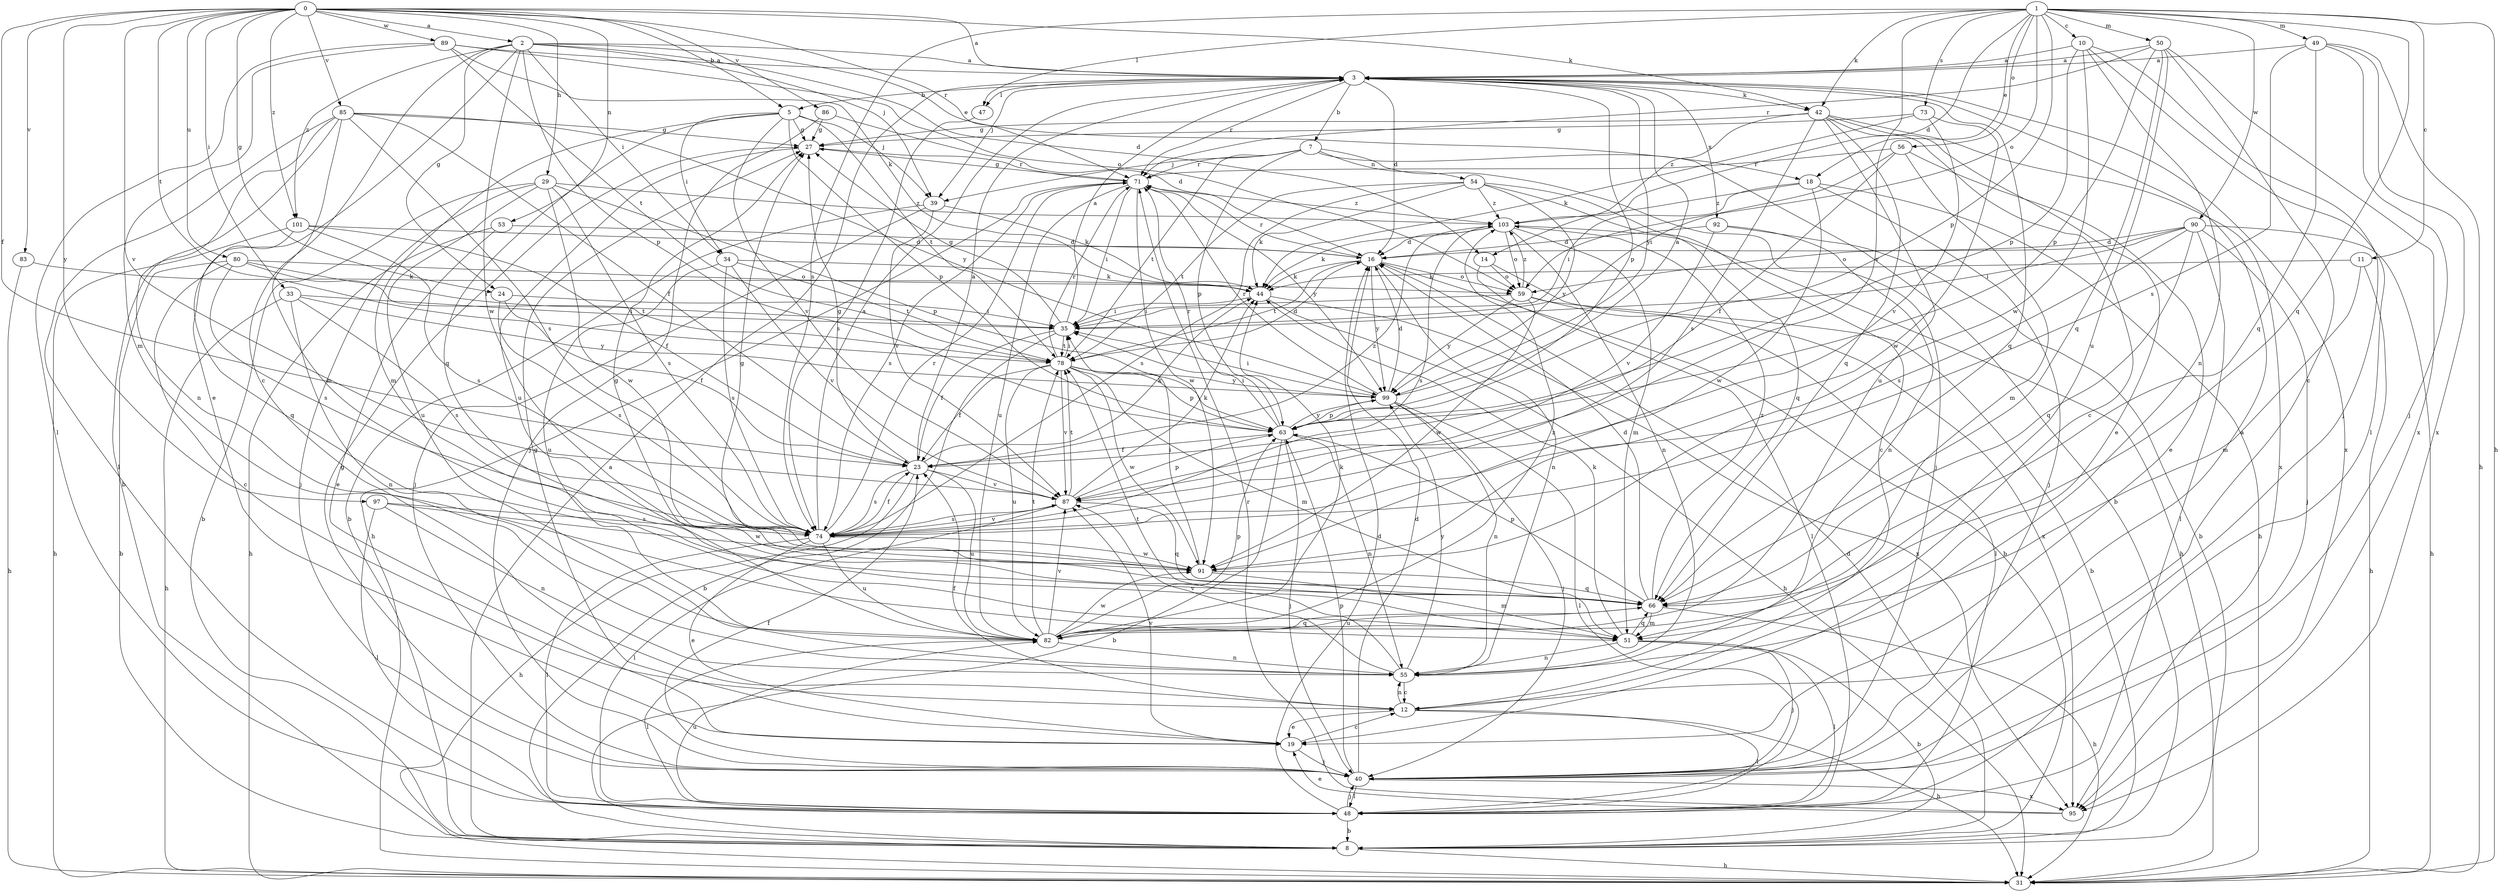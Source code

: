 strict digraph  {
0;
1;
2;
3;
5;
7;
8;
10;
11;
12;
14;
16;
18;
19;
23;
24;
27;
29;
31;
33;
34;
35;
39;
40;
42;
44;
47;
48;
49;
50;
51;
53;
54;
55;
56;
59;
63;
66;
71;
73;
74;
78;
80;
82;
83;
85;
86;
87;
89;
90;
91;
92;
95;
97;
99;
101;
103;
0 -> 2  [label=a];
0 -> 3  [label=a];
0 -> 5  [label=b];
0 -> 23  [label=f];
0 -> 24  [label=g];
0 -> 29  [label=h];
0 -> 33  [label=i];
0 -> 42  [label=k];
0 -> 53  [label=n];
0 -> 71  [label=r];
0 -> 78  [label=t];
0 -> 80  [label=u];
0 -> 83  [label=v];
0 -> 85  [label=v];
0 -> 86  [label=v];
0 -> 87  [label=v];
0 -> 89  [label=w];
0 -> 97  [label=y];
0 -> 101  [label=z];
1 -> 10  [label=c];
1 -> 11  [label=c];
1 -> 14  [label=d];
1 -> 18  [label=e];
1 -> 31  [label=h];
1 -> 42  [label=k];
1 -> 47  [label=l];
1 -> 49  [label=m];
1 -> 50  [label=m];
1 -> 56  [label=o];
1 -> 59  [label=o];
1 -> 63  [label=p];
1 -> 66  [label=q];
1 -> 73  [label=s];
1 -> 74  [label=s];
1 -> 87  [label=v];
1 -> 90  [label=w];
2 -> 3  [label=a];
2 -> 12  [label=c];
2 -> 14  [label=d];
2 -> 18  [label=e];
2 -> 19  [label=e];
2 -> 24  [label=g];
2 -> 34  [label=i];
2 -> 39  [label=j];
2 -> 63  [label=p];
2 -> 91  [label=w];
2 -> 101  [label=z];
3 -> 5  [label=b];
3 -> 7  [label=b];
3 -> 16  [label=d];
3 -> 39  [label=j];
3 -> 42  [label=k];
3 -> 47  [label=l];
3 -> 63  [label=p];
3 -> 66  [label=q];
3 -> 71  [label=r];
3 -> 92  [label=x];
3 -> 95  [label=x];
3 -> 99  [label=y];
5 -> 27  [label=g];
5 -> 34  [label=i];
5 -> 39  [label=j];
5 -> 51  [label=m];
5 -> 63  [label=p];
5 -> 66  [label=q];
5 -> 78  [label=t];
5 -> 87  [label=v];
7 -> 8  [label=b];
7 -> 39  [label=j];
7 -> 40  [label=j];
7 -> 54  [label=n];
7 -> 63  [label=p];
7 -> 71  [label=r];
7 -> 78  [label=t];
8 -> 3  [label=a];
8 -> 16  [label=d];
8 -> 31  [label=h];
10 -> 3  [label=a];
10 -> 40  [label=j];
10 -> 48  [label=l];
10 -> 55  [label=n];
10 -> 63  [label=p];
10 -> 91  [label=w];
11 -> 31  [label=h];
11 -> 44  [label=k];
11 -> 51  [label=m];
12 -> 19  [label=e];
12 -> 23  [label=f];
12 -> 31  [label=h];
12 -> 48  [label=l];
12 -> 55  [label=n];
14 -> 48  [label=l];
14 -> 59  [label=o];
14 -> 95  [label=x];
16 -> 8  [label=b];
16 -> 44  [label=k];
16 -> 55  [label=n];
16 -> 59  [label=o];
16 -> 71  [label=r];
16 -> 78  [label=t];
16 -> 99  [label=y];
18 -> 31  [label=h];
18 -> 35  [label=i];
18 -> 40  [label=j];
18 -> 91  [label=w];
18 -> 103  [label=z];
19 -> 12  [label=c];
19 -> 27  [label=g];
19 -> 40  [label=j];
19 -> 87  [label=v];
23 -> 3  [label=a];
23 -> 27  [label=g];
23 -> 31  [label=h];
23 -> 44  [label=k];
23 -> 74  [label=s];
23 -> 82  [label=u];
23 -> 87  [label=v];
23 -> 103  [label=z];
24 -> 23  [label=f];
24 -> 35  [label=i];
24 -> 74  [label=s];
27 -> 71  [label=r];
27 -> 82  [label=u];
29 -> 8  [label=b];
29 -> 40  [label=j];
29 -> 63  [label=p];
29 -> 74  [label=s];
29 -> 82  [label=u];
29 -> 91  [label=w];
29 -> 103  [label=z];
33 -> 31  [label=h];
33 -> 35  [label=i];
33 -> 55  [label=n];
33 -> 74  [label=s];
33 -> 99  [label=y];
34 -> 44  [label=k];
34 -> 74  [label=s];
34 -> 78  [label=t];
34 -> 82  [label=u];
34 -> 87  [label=v];
35 -> 3  [label=a];
35 -> 8  [label=b];
35 -> 23  [label=f];
35 -> 27  [label=g];
35 -> 78  [label=t];
39 -> 8  [label=b];
39 -> 40  [label=j];
39 -> 44  [label=k];
39 -> 87  [label=v];
40 -> 3  [label=a];
40 -> 16  [label=d];
40 -> 23  [label=f];
40 -> 27  [label=g];
40 -> 48  [label=l];
40 -> 63  [label=p];
40 -> 95  [label=x];
42 -> 12  [label=c];
42 -> 19  [label=e];
42 -> 27  [label=g];
42 -> 66  [label=q];
42 -> 74  [label=s];
42 -> 82  [label=u];
42 -> 95  [label=x];
42 -> 103  [label=z];
44 -> 31  [label=h];
44 -> 35  [label=i];
44 -> 95  [label=x];
47 -> 74  [label=s];
48 -> 8  [label=b];
48 -> 16  [label=d];
48 -> 40  [label=j];
48 -> 82  [label=u];
49 -> 3  [label=a];
49 -> 31  [label=h];
49 -> 40  [label=j];
49 -> 66  [label=q];
49 -> 74  [label=s];
49 -> 95  [label=x];
50 -> 3  [label=a];
50 -> 12  [label=c];
50 -> 63  [label=p];
50 -> 66  [label=q];
50 -> 71  [label=r];
50 -> 82  [label=u];
50 -> 95  [label=x];
51 -> 8  [label=b];
51 -> 40  [label=j];
51 -> 44  [label=k];
51 -> 48  [label=l];
51 -> 55  [label=n];
51 -> 66  [label=q];
53 -> 16  [label=d];
53 -> 19  [label=e];
53 -> 31  [label=h];
54 -> 12  [label=c];
54 -> 44  [label=k];
54 -> 66  [label=q];
54 -> 74  [label=s];
54 -> 78  [label=t];
54 -> 99  [label=y];
54 -> 103  [label=z];
55 -> 12  [label=c];
55 -> 78  [label=t];
55 -> 87  [label=v];
55 -> 99  [label=y];
56 -> 19  [label=e];
56 -> 23  [label=f];
56 -> 35  [label=i];
56 -> 51  [label=m];
56 -> 71  [label=r];
59 -> 8  [label=b];
59 -> 35  [label=i];
59 -> 48  [label=l];
59 -> 91  [label=w];
59 -> 99  [label=y];
59 -> 103  [label=z];
63 -> 8  [label=b];
63 -> 23  [label=f];
63 -> 35  [label=i];
63 -> 40  [label=j];
63 -> 55  [label=n];
63 -> 71  [label=r];
63 -> 99  [label=y];
66 -> 16  [label=d];
66 -> 27  [label=g];
66 -> 31  [label=h];
66 -> 51  [label=m];
66 -> 63  [label=p];
66 -> 82  [label=u];
66 -> 103  [label=z];
71 -> 27  [label=g];
71 -> 31  [label=h];
71 -> 35  [label=i];
71 -> 74  [label=s];
71 -> 82  [label=u];
71 -> 91  [label=w];
71 -> 99  [label=y];
71 -> 103  [label=z];
73 -> 27  [label=g];
73 -> 44  [label=k];
73 -> 87  [label=v];
73 -> 91  [label=w];
74 -> 3  [label=a];
74 -> 19  [label=e];
74 -> 23  [label=f];
74 -> 48  [label=l];
74 -> 71  [label=r];
74 -> 82  [label=u];
74 -> 87  [label=v];
74 -> 91  [label=w];
78 -> 16  [label=d];
78 -> 23  [label=f];
78 -> 35  [label=i];
78 -> 51  [label=m];
78 -> 63  [label=p];
78 -> 71  [label=r];
78 -> 82  [label=u];
78 -> 87  [label=v];
78 -> 91  [label=w];
78 -> 99  [label=y];
80 -> 8  [label=b];
80 -> 12  [label=c];
80 -> 35  [label=i];
80 -> 59  [label=o];
80 -> 74  [label=s];
80 -> 78  [label=t];
82 -> 44  [label=k];
82 -> 48  [label=l];
82 -> 55  [label=n];
82 -> 63  [label=p];
82 -> 66  [label=q];
82 -> 78  [label=t];
82 -> 87  [label=v];
82 -> 91  [label=w];
82 -> 103  [label=z];
83 -> 31  [label=h];
83 -> 44  [label=k];
85 -> 8  [label=b];
85 -> 23  [label=f];
85 -> 27  [label=g];
85 -> 48  [label=l];
85 -> 51  [label=m];
85 -> 55  [label=n];
85 -> 74  [label=s];
85 -> 99  [label=y];
86 -> 16  [label=d];
86 -> 27  [label=g];
86 -> 40  [label=j];
87 -> 44  [label=k];
87 -> 48  [label=l];
87 -> 63  [label=p];
87 -> 66  [label=q];
87 -> 74  [label=s];
87 -> 78  [label=t];
89 -> 3  [label=a];
89 -> 44  [label=k];
89 -> 48  [label=l];
89 -> 51  [label=m];
89 -> 59  [label=o];
89 -> 78  [label=t];
90 -> 16  [label=d];
90 -> 31  [label=h];
90 -> 35  [label=i];
90 -> 40  [label=j];
90 -> 48  [label=l];
90 -> 59  [label=o];
90 -> 66  [label=q];
90 -> 74  [label=s];
91 -> 27  [label=g];
91 -> 35  [label=i];
91 -> 51  [label=m];
91 -> 66  [label=q];
92 -> 8  [label=b];
92 -> 16  [label=d];
92 -> 55  [label=n];
92 -> 87  [label=v];
95 -> 19  [label=e];
95 -> 71  [label=r];
97 -> 48  [label=l];
97 -> 55  [label=n];
97 -> 74  [label=s];
97 -> 91  [label=w];
99 -> 3  [label=a];
99 -> 16  [label=d];
99 -> 35  [label=i];
99 -> 40  [label=j];
99 -> 48  [label=l];
99 -> 55  [label=n];
99 -> 63  [label=p];
99 -> 71  [label=r];
101 -> 16  [label=d];
101 -> 23  [label=f];
101 -> 31  [label=h];
101 -> 66  [label=q];
101 -> 74  [label=s];
103 -> 16  [label=d];
103 -> 31  [label=h];
103 -> 44  [label=k];
103 -> 51  [label=m];
103 -> 55  [label=n];
103 -> 59  [label=o];
103 -> 74  [label=s];
}
